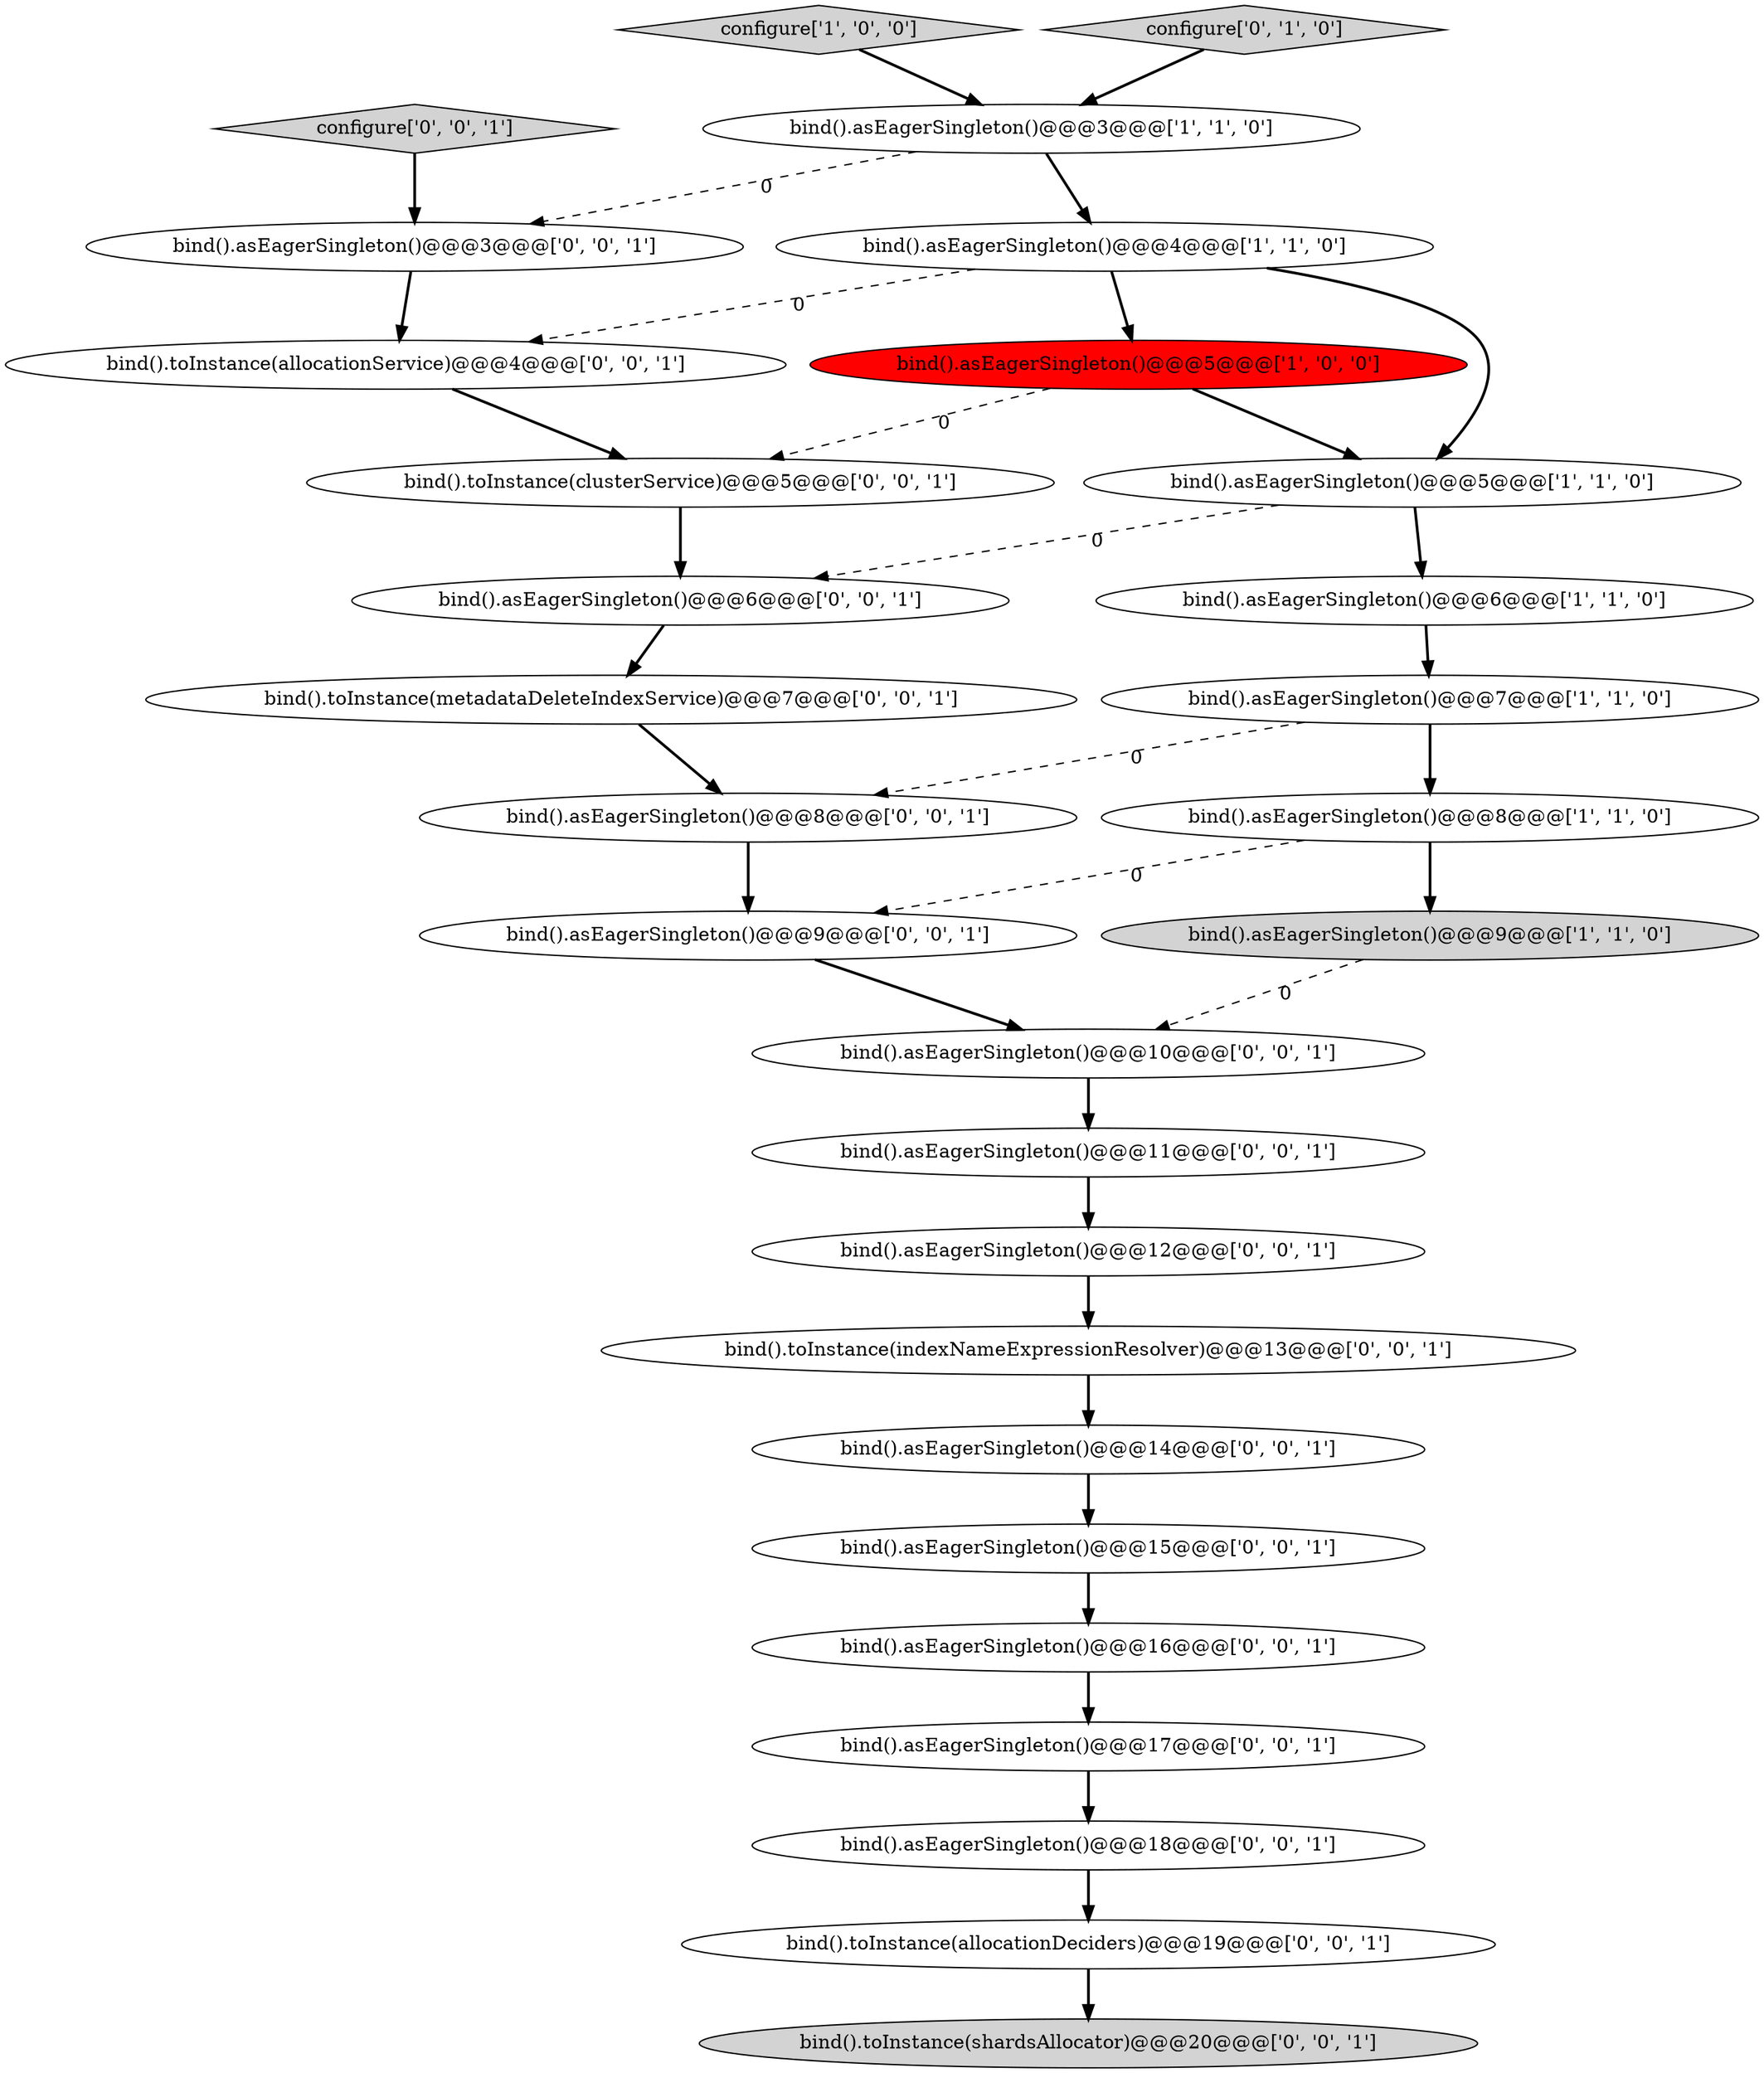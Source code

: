 digraph {
6 [style = filled, label = "bind().asEagerSingleton()@@@5@@@['1', '0', '0']", fillcolor = red, shape = ellipse image = "AAA1AAABBB1BBB"];
24 [style = filled, label = "bind().toInstance(allocationService)@@@4@@@['0', '0', '1']", fillcolor = white, shape = ellipse image = "AAA0AAABBB3BBB"];
26 [style = filled, label = "bind().toInstance(shardsAllocator)@@@20@@@['0', '0', '1']", fillcolor = lightgray, shape = ellipse image = "AAA0AAABBB3BBB"];
5 [style = filled, label = "bind().asEagerSingleton()@@@8@@@['1', '1', '0']", fillcolor = white, shape = ellipse image = "AAA0AAABBB1BBB"];
17 [style = filled, label = "bind().toInstance(allocationDeciders)@@@19@@@['0', '0', '1']", fillcolor = white, shape = ellipse image = "AAA0AAABBB3BBB"];
12 [style = filled, label = "configure['0', '0', '1']", fillcolor = lightgray, shape = diamond image = "AAA0AAABBB3BBB"];
19 [style = filled, label = "bind().asEagerSingleton()@@@11@@@['0', '0', '1']", fillcolor = white, shape = ellipse image = "AAA0AAABBB3BBB"];
11 [style = filled, label = "bind().asEagerSingleton()@@@8@@@['0', '0', '1']", fillcolor = white, shape = ellipse image = "AAA0AAABBB3BBB"];
28 [style = filled, label = "bind().asEagerSingleton()@@@14@@@['0', '0', '1']", fillcolor = white, shape = ellipse image = "AAA0AAABBB3BBB"];
7 [style = filled, label = "bind().asEagerSingleton()@@@9@@@['1', '1', '0']", fillcolor = lightgray, shape = ellipse image = "AAA0AAABBB1BBB"];
3 [style = filled, label = "configure['1', '0', '0']", fillcolor = lightgray, shape = diamond image = "AAA0AAABBB1BBB"];
0 [style = filled, label = "bind().asEagerSingleton()@@@3@@@['1', '1', '0']", fillcolor = white, shape = ellipse image = "AAA0AAABBB1BBB"];
8 [style = filled, label = "bind().asEagerSingleton()@@@6@@@['1', '1', '0']", fillcolor = white, shape = ellipse image = "AAA0AAABBB1BBB"];
18 [style = filled, label = "bind().toInstance(indexNameExpressionResolver)@@@13@@@['0', '0', '1']", fillcolor = white, shape = ellipse image = "AAA0AAABBB3BBB"];
23 [style = filled, label = "bind().asEagerSingleton()@@@12@@@['0', '0', '1']", fillcolor = white, shape = ellipse image = "AAA0AAABBB3BBB"];
15 [style = filled, label = "bind().asEagerSingleton()@@@16@@@['0', '0', '1']", fillcolor = white, shape = ellipse image = "AAA0AAABBB3BBB"];
13 [style = filled, label = "bind().toInstance(clusterService)@@@5@@@['0', '0', '1']", fillcolor = white, shape = ellipse image = "AAA0AAABBB3BBB"];
25 [style = filled, label = "bind().asEagerSingleton()@@@10@@@['0', '0', '1']", fillcolor = white, shape = ellipse image = "AAA0AAABBB3BBB"];
4 [style = filled, label = "bind().asEagerSingleton()@@@7@@@['1', '1', '0']", fillcolor = white, shape = ellipse image = "AAA0AAABBB1BBB"];
22 [style = filled, label = "bind().asEagerSingleton()@@@18@@@['0', '0', '1']", fillcolor = white, shape = ellipse image = "AAA0AAABBB3BBB"];
16 [style = filled, label = "bind().asEagerSingleton()@@@17@@@['0', '0', '1']", fillcolor = white, shape = ellipse image = "AAA0AAABBB3BBB"];
1 [style = filled, label = "bind().asEagerSingleton()@@@5@@@['1', '1', '0']", fillcolor = white, shape = ellipse image = "AAA0AAABBB1BBB"];
27 [style = filled, label = "bind().asEagerSingleton()@@@6@@@['0', '0', '1']", fillcolor = white, shape = ellipse image = "AAA0AAABBB3BBB"];
14 [style = filled, label = "bind().asEagerSingleton()@@@9@@@['0', '0', '1']", fillcolor = white, shape = ellipse image = "AAA0AAABBB3BBB"];
2 [style = filled, label = "bind().asEagerSingleton()@@@4@@@['1', '1', '0']", fillcolor = white, shape = ellipse image = "AAA0AAABBB1BBB"];
20 [style = filled, label = "bind().asEagerSingleton()@@@15@@@['0', '0', '1']", fillcolor = white, shape = ellipse image = "AAA0AAABBB3BBB"];
21 [style = filled, label = "bind().asEagerSingleton()@@@3@@@['0', '0', '1']", fillcolor = white, shape = ellipse image = "AAA0AAABBB3BBB"];
9 [style = filled, label = "configure['0', '1', '0']", fillcolor = lightgray, shape = diamond image = "AAA0AAABBB2BBB"];
10 [style = filled, label = "bind().toInstance(metadataDeleteIndexService)@@@7@@@['0', '0', '1']", fillcolor = white, shape = ellipse image = "AAA0AAABBB3BBB"];
17->26 [style = bold, label=""];
14->25 [style = bold, label=""];
5->14 [style = dashed, label="0"];
1->8 [style = bold, label=""];
9->0 [style = bold, label=""];
11->14 [style = bold, label=""];
28->20 [style = bold, label=""];
2->6 [style = bold, label=""];
2->1 [style = bold, label=""];
12->21 [style = bold, label=""];
1->27 [style = dashed, label="0"];
0->2 [style = bold, label=""];
21->24 [style = bold, label=""];
16->22 [style = bold, label=""];
15->16 [style = bold, label=""];
18->28 [style = bold, label=""];
3->0 [style = bold, label=""];
6->1 [style = bold, label=""];
13->27 [style = bold, label=""];
6->13 [style = dashed, label="0"];
0->21 [style = dashed, label="0"];
19->23 [style = bold, label=""];
27->10 [style = bold, label=""];
25->19 [style = bold, label=""];
7->25 [style = dashed, label="0"];
22->17 [style = bold, label=""];
5->7 [style = bold, label=""];
8->4 [style = bold, label=""];
2->24 [style = dashed, label="0"];
4->11 [style = dashed, label="0"];
20->15 [style = bold, label=""];
4->5 [style = bold, label=""];
23->18 [style = bold, label=""];
24->13 [style = bold, label=""];
10->11 [style = bold, label=""];
}
